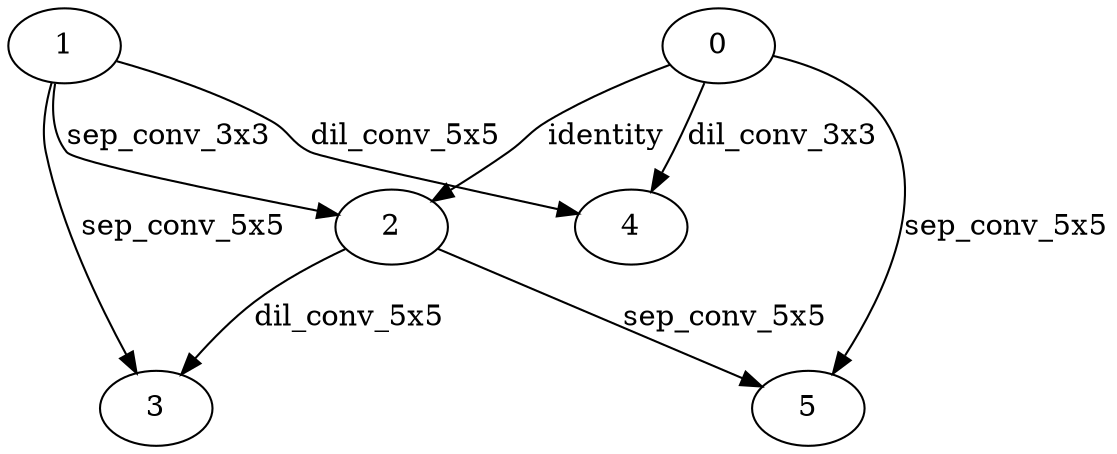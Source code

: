 digraph normal_cell_13 {
	1 -> 2 [label=sep_conv_3x3]
	0 -> 2 [label=identity]
	1 -> 3 [label=sep_conv_5x5]
	2 -> 3 [label=dil_conv_5x5]
	0 -> 4 [label=dil_conv_3x3]
	1 -> 4 [label=dil_conv_5x5]
	0 -> 5 [label=sep_conv_5x5]
	2 -> 5 [label=sep_conv_5x5]
}
